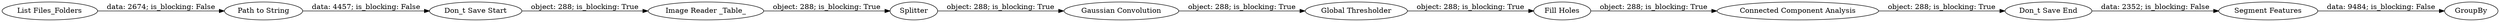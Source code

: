 digraph {
	"-2837989900974004720_39" [label="List Files_Folders"]
	"-2837989900974004720_42" [label="Fill Holes"]
	"-2837989900974004720_43" [label="Don_t Save Start"]
	"-2837989900974004720_45" [label=Splitter]
	"-2837989900974004720_40" [label="Global Thresholder"]
	"-2837989900974004720_46" [label="Segment Features"]
	"-2837989900974004720_5" [label="Image Reader _Table_"]
	"-2837989900974004720_47" [label=GroupBy]
	"-2837989900974004720_2" [label="Path to String"]
	"-2837989900974004720_44" [label="Don_t Save End"]
	"-2837989900974004720_41" [label="Gaussian Convolution"]
	"-2837989900974004720_9" [label="Connected Component Analysis"]
	"-2837989900974004720_39" -> "-2837989900974004720_2" [label="data: 2674; is_blocking: False"]
	"-2837989900974004720_44" -> "-2837989900974004720_46" [label="data: 2352; is_blocking: False"]
	"-2837989900974004720_46" -> "-2837989900974004720_47" [label="data: 9484; is_blocking: False"]
	"-2837989900974004720_40" -> "-2837989900974004720_42" [label="object: 288; is_blocking: True"]
	"-2837989900974004720_2" -> "-2837989900974004720_43" [label="data: 4457; is_blocking: False"]
	"-2837989900974004720_43" -> "-2837989900974004720_5" [label="object: 288; is_blocking: True"]
	"-2837989900974004720_9" -> "-2837989900974004720_44" [label="object: 288; is_blocking: True"]
	"-2837989900974004720_42" -> "-2837989900974004720_9" [label="object: 288; is_blocking: True"]
	"-2837989900974004720_45" -> "-2837989900974004720_41" [label="object: 288; is_blocking: True"]
	"-2837989900974004720_5" -> "-2837989900974004720_45" [label="object: 288; is_blocking: True"]
	"-2837989900974004720_41" -> "-2837989900974004720_40" [label="object: 288; is_blocking: True"]
	rankdir=LR
}
